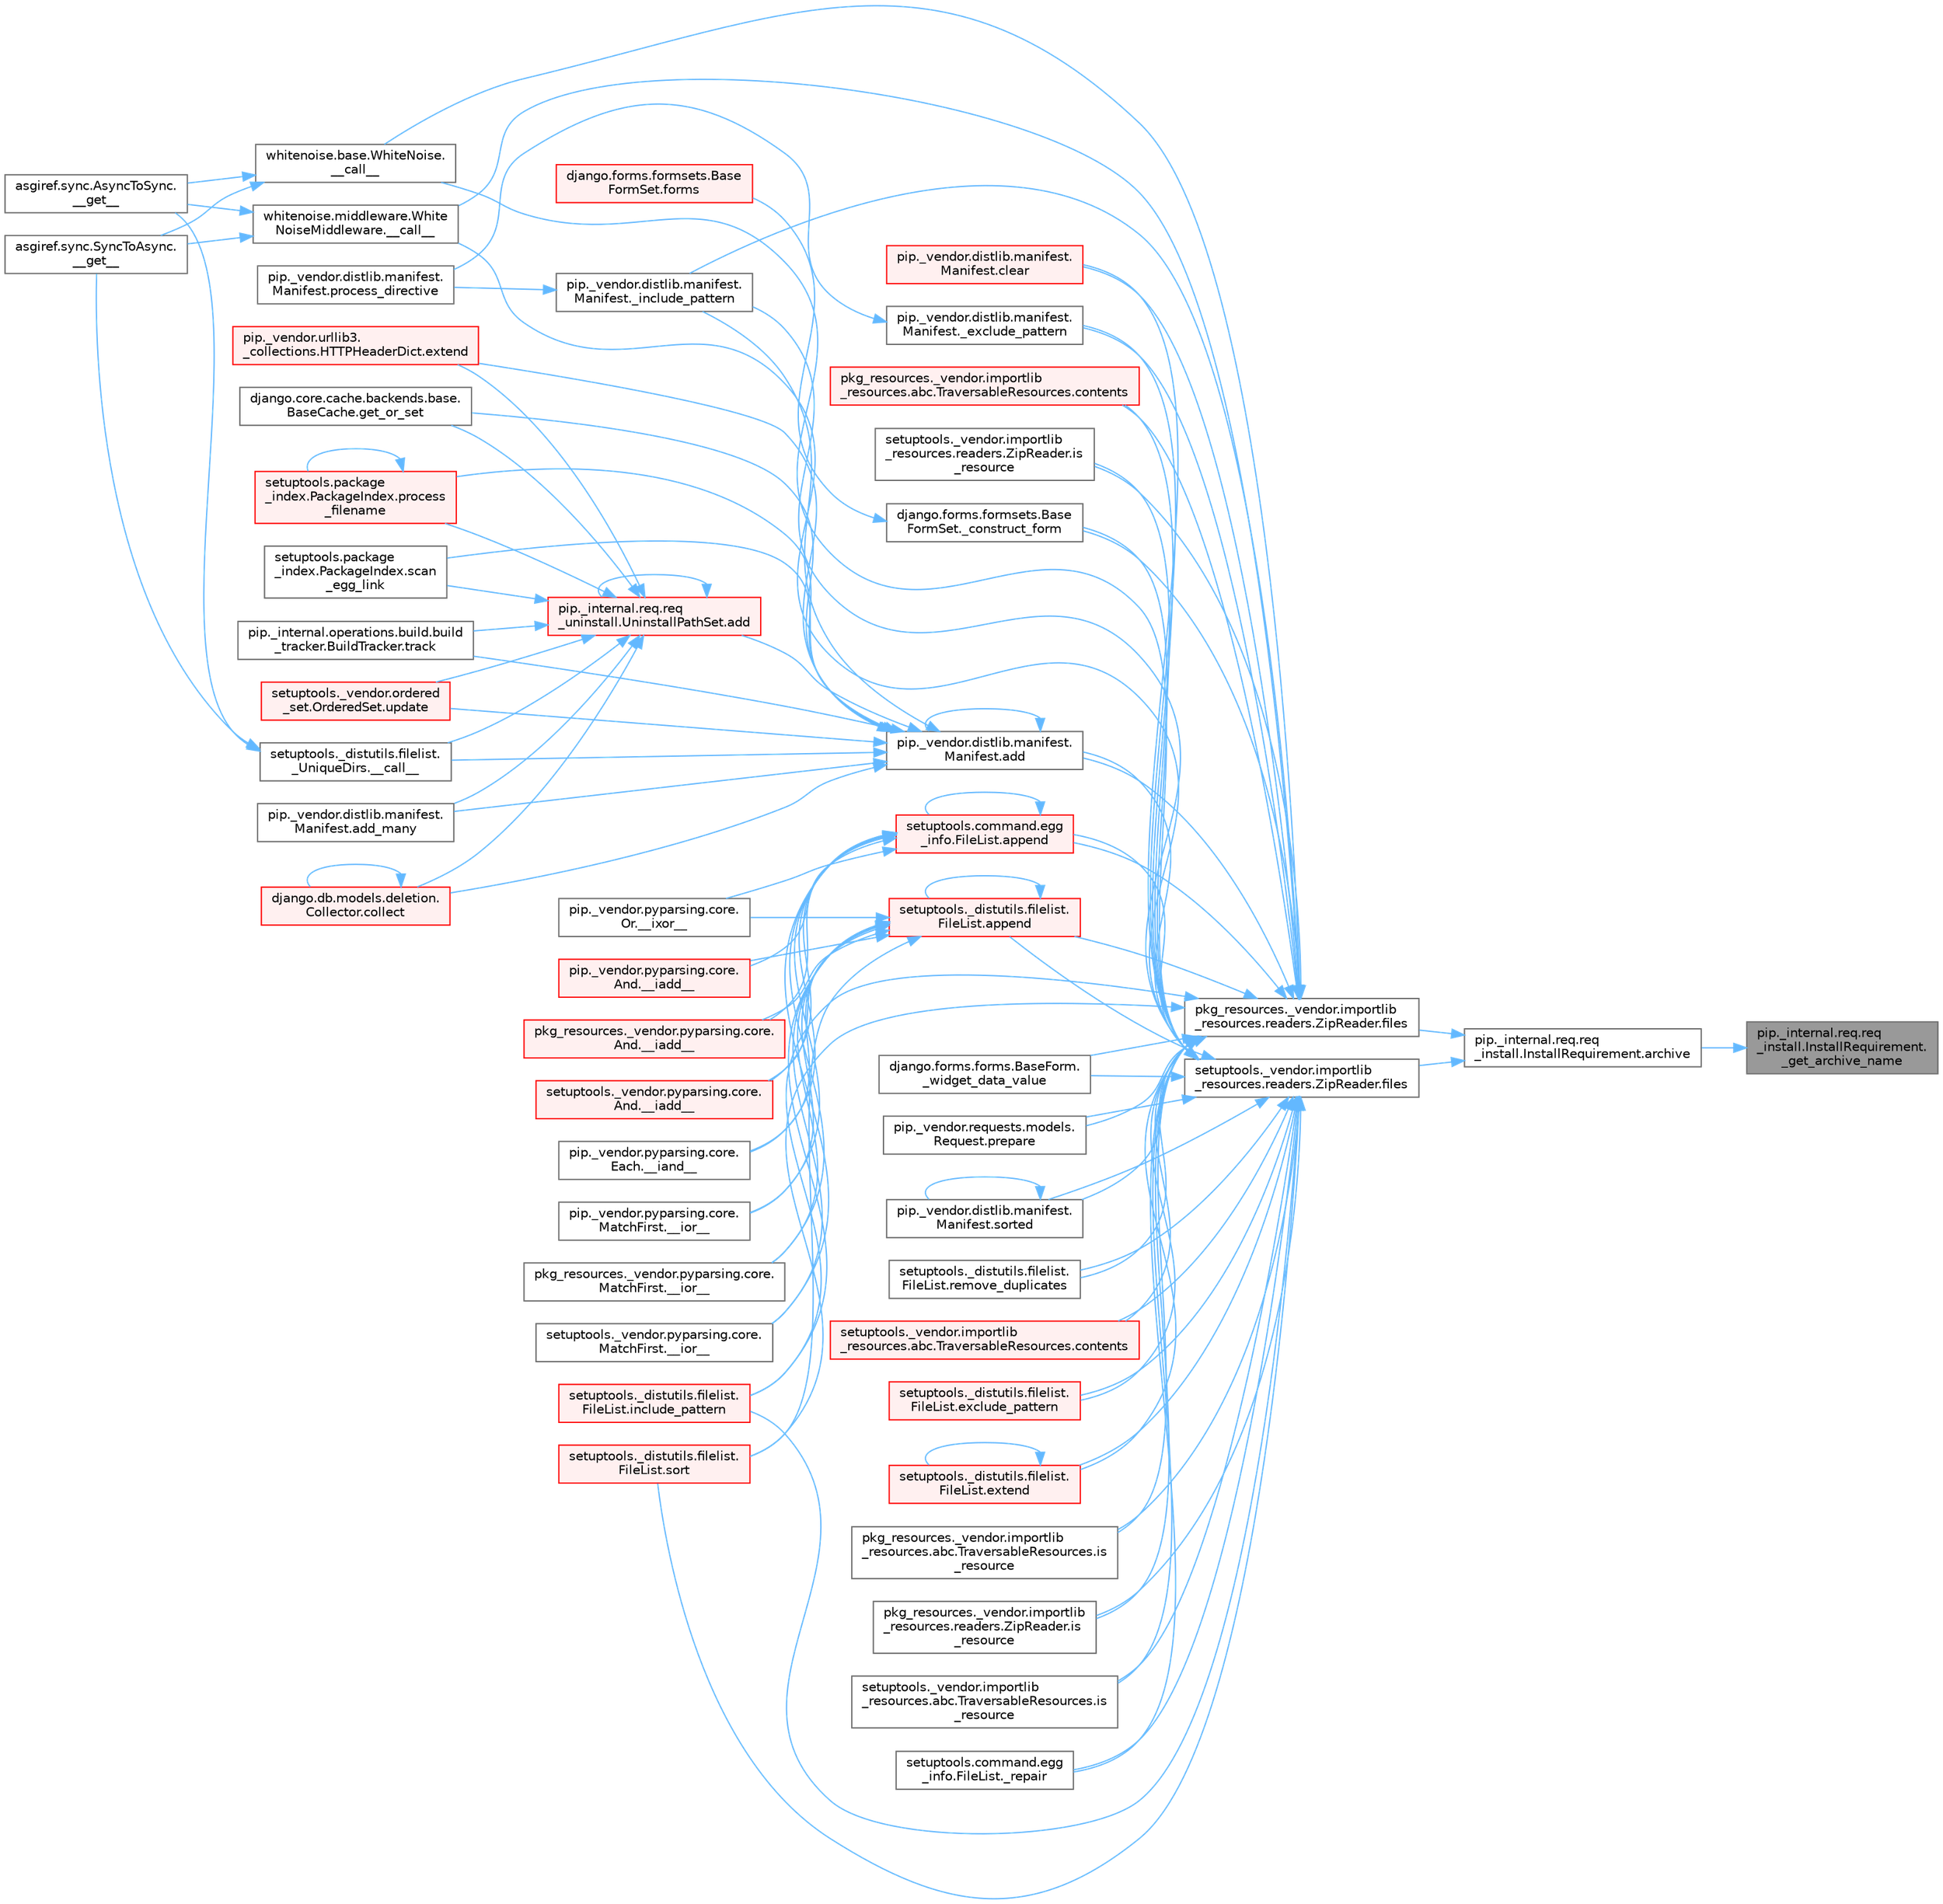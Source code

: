digraph "pip._internal.req.req_install.InstallRequirement._get_archive_name"
{
 // LATEX_PDF_SIZE
  bgcolor="transparent";
  edge [fontname=Helvetica,fontsize=10,labelfontname=Helvetica,labelfontsize=10];
  node [fontname=Helvetica,fontsize=10,shape=box,height=0.2,width=0.4];
  rankdir="RL";
  Node1 [id="Node000001",label="pip._internal.req.req\l_install.InstallRequirement.\l_get_archive_name",height=0.2,width=0.4,color="gray40", fillcolor="grey60", style="filled", fontcolor="black",tooltip=" "];
  Node1 -> Node2 [id="edge1_Node000001_Node000002",dir="back",color="steelblue1",style="solid",tooltip=" "];
  Node2 [id="Node000002",label="pip._internal.req.req\l_install.InstallRequirement.archive",height=0.2,width=0.4,color="grey40", fillcolor="white", style="filled",URL="$classpip_1_1__internal_1_1req_1_1req__install_1_1_install_requirement.html#aef2764402e45a5e5555e22d5965f1350",tooltip=" "];
  Node2 -> Node3 [id="edge2_Node000002_Node000003",dir="back",color="steelblue1",style="solid",tooltip=" "];
  Node3 [id="Node000003",label="pkg_resources._vendor.importlib\l_resources.readers.ZipReader.files",height=0.2,width=0.4,color="grey40", fillcolor="white", style="filled",URL="$classpkg__resources_1_1__vendor_1_1importlib__resources_1_1readers_1_1_zip_reader.html#a7d9335bea71d3023a14cdc45ca26157d",tooltip=" "];
  Node3 -> Node4 [id="edge3_Node000003_Node000004",dir="back",color="steelblue1",style="solid",tooltip=" "];
  Node4 [id="Node000004",label="whitenoise.base.WhiteNoise.\l__call__",height=0.2,width=0.4,color="grey40", fillcolor="white", style="filled",URL="$classwhitenoise_1_1base_1_1_white_noise.html#ab69ed09639e4ade9a92277a9b899da68",tooltip=" "];
  Node4 -> Node5 [id="edge4_Node000004_Node000005",dir="back",color="steelblue1",style="solid",tooltip=" "];
  Node5 [id="Node000005",label="asgiref.sync.AsyncToSync.\l__get__",height=0.2,width=0.4,color="grey40", fillcolor="white", style="filled",URL="$classasgiref_1_1sync_1_1_async_to_sync.html#a23e9ef7a73da98dad9e3f4e65846969b",tooltip=" "];
  Node4 -> Node6 [id="edge5_Node000004_Node000006",dir="back",color="steelblue1",style="solid",tooltip=" "];
  Node6 [id="Node000006",label="asgiref.sync.SyncToAsync.\l__get__",height=0.2,width=0.4,color="grey40", fillcolor="white", style="filled",URL="$classasgiref_1_1sync_1_1_sync_to_async.html#aebdfbe3f01079a529fd2f39810597381",tooltip=" "];
  Node3 -> Node7 [id="edge6_Node000003_Node000007",dir="back",color="steelblue1",style="solid",tooltip=" "];
  Node7 [id="Node000007",label="whitenoise.middleware.White\lNoiseMiddleware.__call__",height=0.2,width=0.4,color="grey40", fillcolor="white", style="filled",URL="$classwhitenoise_1_1middleware_1_1_white_noise_middleware.html#aa3f80045431a706769634ee0fc6ca9d1",tooltip=" "];
  Node7 -> Node5 [id="edge7_Node000007_Node000005",dir="back",color="steelblue1",style="solid",tooltip=" "];
  Node7 -> Node6 [id="edge8_Node000007_Node000006",dir="back",color="steelblue1",style="solid",tooltip=" "];
  Node3 -> Node8 [id="edge9_Node000003_Node000008",dir="back",color="steelblue1",style="solid",tooltip=" "];
  Node8 [id="Node000008",label="django.forms.formsets.Base\lFormSet._construct_form",height=0.2,width=0.4,color="grey40", fillcolor="white", style="filled",URL="$classdjango_1_1forms_1_1formsets_1_1_base_form_set.html#a4a92b0779a5f5964325e73f9c8521fe8",tooltip=" "];
  Node8 -> Node9 [id="edge10_Node000008_Node000009",dir="back",color="steelblue1",style="solid",tooltip=" "];
  Node9 [id="Node000009",label="django.forms.formsets.Base\lFormSet.forms",height=0.2,width=0.4,color="red", fillcolor="#FFF0F0", style="filled",URL="$classdjango_1_1forms_1_1formsets_1_1_base_form_set.html#a398234150267aa3c6dceaa20a7a507f1",tooltip=" "];
  Node3 -> Node819 [id="edge11_Node000003_Node000819",dir="back",color="steelblue1",style="solid",tooltip=" "];
  Node819 [id="Node000819",label="pip._vendor.distlib.manifest.\lManifest._exclude_pattern",height=0.2,width=0.4,color="grey40", fillcolor="white", style="filled",URL="$classpip_1_1__vendor_1_1distlib_1_1manifest_1_1_manifest.html#a4bd92bd408c6f080795a5c18bb2c6030",tooltip=" "];
  Node819 -> Node820 [id="edge12_Node000819_Node000820",dir="back",color="steelblue1",style="solid",tooltip=" "];
  Node820 [id="Node000820",label="pip._vendor.distlib.manifest.\lManifest.process_directive",height=0.2,width=0.4,color="grey40", fillcolor="white", style="filled",URL="$classpip_1_1__vendor_1_1distlib_1_1manifest_1_1_manifest.html#a9f44d6d6f47fad2d4fa9d780039d56da",tooltip=" "];
  Node3 -> Node821 [id="edge13_Node000003_Node000821",dir="back",color="steelblue1",style="solid",tooltip=" "];
  Node821 [id="Node000821",label="pip._vendor.distlib.manifest.\lManifest._include_pattern",height=0.2,width=0.4,color="grey40", fillcolor="white", style="filled",URL="$classpip_1_1__vendor_1_1distlib_1_1manifest_1_1_manifest.html#a4599dc42a99e1cee1644e6b2d97e7103",tooltip=" "];
  Node821 -> Node820 [id="edge14_Node000821_Node000820",dir="back",color="steelblue1",style="solid",tooltip=" "];
  Node3 -> Node822 [id="edge15_Node000003_Node000822",dir="back",color="steelblue1",style="solid",tooltip=" "];
  Node822 [id="Node000822",label="setuptools.command.egg\l_info.FileList._repair",height=0.2,width=0.4,color="grey40", fillcolor="white", style="filled",URL="$classsetuptools_1_1command_1_1egg__info_1_1_file_list.html#a2661dc70c72673701e1b6740b9cecc1e",tooltip=" "];
  Node3 -> Node109 [id="edge16_Node000003_Node000109",dir="back",color="steelblue1",style="solid",tooltip=" "];
  Node109 [id="Node000109",label="django.forms.forms.BaseForm.\l_widget_data_value",height=0.2,width=0.4,color="grey40", fillcolor="white", style="filled",URL="$classdjango_1_1forms_1_1forms_1_1_base_form.html#a237e69a267c76deaa1f2bb226b221391",tooltip=" "];
  Node3 -> Node823 [id="edge17_Node000003_Node000823",dir="back",color="steelblue1",style="solid",tooltip=" "];
  Node823 [id="Node000823",label="pip._vendor.distlib.manifest.\lManifest.add",height=0.2,width=0.4,color="grey40", fillcolor="white", style="filled",URL="$classpip_1_1__vendor_1_1distlib_1_1manifest_1_1_manifest.html#aae84ea0f83bcc2cbb7d5a31fc767120f",tooltip=" "];
  Node823 -> Node114 [id="edge18_Node000823_Node000114",dir="back",color="steelblue1",style="solid",tooltip=" "];
  Node114 [id="Node000114",label="setuptools._distutils.filelist.\l_UniqueDirs.__call__",height=0.2,width=0.4,color="grey40", fillcolor="white", style="filled",URL="$classsetuptools_1_1__distutils_1_1filelist_1_1___unique_dirs.html#ae93f93be227a359a5acb33f43588be38",tooltip=" "];
  Node114 -> Node5 [id="edge19_Node000114_Node000005",dir="back",color="steelblue1",style="solid",tooltip=" "];
  Node114 -> Node6 [id="edge20_Node000114_Node000006",dir="back",color="steelblue1",style="solid",tooltip=" "];
  Node823 -> Node821 [id="edge21_Node000823_Node000821",dir="back",color="steelblue1",style="solid",tooltip=" "];
  Node823 -> Node115 [id="edge22_Node000823_Node000115",dir="back",color="steelblue1",style="solid",tooltip=" "];
  Node115 [id="Node000115",label="pip._internal.req.req\l_uninstall.UninstallPathSet.add",height=0.2,width=0.4,color="red", fillcolor="#FFF0F0", style="filled",URL="$classpip_1_1__internal_1_1req_1_1req__uninstall_1_1_uninstall_path_set.html#ad34a919f45b9c89e6b0d59ec0d24ba4c",tooltip=" "];
  Node115 -> Node114 [id="edge23_Node000115_Node000114",dir="back",color="steelblue1",style="solid",tooltip=" "];
  Node115 -> Node115 [id="edge24_Node000115_Node000115",dir="back",color="steelblue1",style="solid",tooltip=" "];
  Node115 -> Node116 [id="edge25_Node000115_Node000116",dir="back",color="steelblue1",style="solid",tooltip=" "];
  Node116 [id="Node000116",label="pip._vendor.distlib.manifest.\lManifest.add_many",height=0.2,width=0.4,color="grey40", fillcolor="white", style="filled",URL="$classpip_1_1__vendor_1_1distlib_1_1manifest_1_1_manifest.html#aedd3a1430fdbbc656b0c203b798ad944",tooltip=" "];
  Node115 -> Node118 [id="edge26_Node000115_Node000118",dir="back",color="steelblue1",style="solid",tooltip=" "];
  Node118 [id="Node000118",label="django.db.models.deletion.\lCollector.collect",height=0.2,width=0.4,color="red", fillcolor="#FFF0F0", style="filled",URL="$classdjango_1_1db_1_1models_1_1deletion_1_1_collector.html#ae6d2a061dcb129755a51ced6ab45edad",tooltip=" "];
  Node118 -> Node118 [id="edge27_Node000118_Node000118",dir="back",color="steelblue1",style="solid",tooltip=" "];
  Node115 -> Node283 [id="edge28_Node000115_Node000283",dir="back",color="steelblue1",style="solid",tooltip=" "];
  Node283 [id="Node000283",label="pip._vendor.urllib3.\l_collections.HTTPHeaderDict.extend",height=0.2,width=0.4,color="red", fillcolor="#FFF0F0", style="filled",URL="$classpip_1_1__vendor_1_1urllib3_1_1__collections_1_1_h_t_t_p_header_dict.html#a2e1d7729c6ade1c90e37914063295d1f",tooltip=" "];
  Node115 -> Node720 [id="edge29_Node000115_Node000720",dir="back",color="steelblue1",style="solid",tooltip=" "];
  Node720 [id="Node000720",label="django.core.cache.backends.base.\lBaseCache.get_or_set",height=0.2,width=0.4,color="grey40", fillcolor="white", style="filled",URL="$classdjango_1_1core_1_1cache_1_1backends_1_1base_1_1_base_cache.html#ac478d532b4c2b74987f49ff8291e5343",tooltip=" "];
  Node115 -> Node721 [id="edge30_Node000115_Node000721",dir="back",color="steelblue1",style="solid",tooltip=" "];
  Node721 [id="Node000721",label="setuptools.package\l_index.PackageIndex.process\l_filename",height=0.2,width=0.4,color="red", fillcolor="#FFF0F0", style="filled",URL="$classsetuptools_1_1package__index_1_1_package_index.html#ab04da07ff3d457892f53ca1e671514cc",tooltip=" "];
  Node721 -> Node721 [id="edge31_Node000721_Node000721",dir="back",color="steelblue1",style="solid",tooltip=" "];
  Node115 -> Node730 [id="edge32_Node000115_Node000730",dir="back",color="steelblue1",style="solid",tooltip=" "];
  Node730 [id="Node000730",label="setuptools.package\l_index.PackageIndex.scan\l_egg_link",height=0.2,width=0.4,color="grey40", fillcolor="white", style="filled",URL="$classsetuptools_1_1package__index_1_1_package_index.html#a96dd6026fe8fc64412e12229e6188bc6",tooltip=" "];
  Node115 -> Node731 [id="edge33_Node000115_Node000731",dir="back",color="steelblue1",style="solid",tooltip=" "];
  Node731 [id="Node000731",label="pip._internal.operations.build.build\l_tracker.BuildTracker.track",height=0.2,width=0.4,color="grey40", fillcolor="white", style="filled",URL="$classpip_1_1__internal_1_1operations_1_1build_1_1build__tracker_1_1_build_tracker.html#a394d42a69664a5949488bfdfa79a8a1d",tooltip=" "];
  Node115 -> Node732 [id="edge34_Node000115_Node000732",dir="back",color="steelblue1",style="solid",tooltip=" "];
  Node732 [id="Node000732",label="setuptools._vendor.ordered\l_set.OrderedSet.update",height=0.2,width=0.4,color="red", fillcolor="#FFF0F0", style="filled",URL="$classsetuptools_1_1__vendor_1_1ordered__set_1_1_ordered_set.html#ad65452f0c741c86dce23bcba0a55c04e",tooltip=" "];
  Node823 -> Node823 [id="edge35_Node000823_Node000823",dir="back",color="steelblue1",style="solid",tooltip=" "];
  Node823 -> Node116 [id="edge36_Node000823_Node000116",dir="back",color="steelblue1",style="solid",tooltip=" "];
  Node823 -> Node118 [id="edge37_Node000823_Node000118",dir="back",color="steelblue1",style="solid",tooltip=" "];
  Node823 -> Node283 [id="edge38_Node000823_Node000283",dir="back",color="steelblue1",style="solid",tooltip=" "];
  Node823 -> Node720 [id="edge39_Node000823_Node000720",dir="back",color="steelblue1",style="solid",tooltip=" "];
  Node823 -> Node721 [id="edge40_Node000823_Node000721",dir="back",color="steelblue1",style="solid",tooltip=" "];
  Node823 -> Node730 [id="edge41_Node000823_Node000730",dir="back",color="steelblue1",style="solid",tooltip=" "];
  Node823 -> Node731 [id="edge42_Node000823_Node000731",dir="back",color="steelblue1",style="solid",tooltip=" "];
  Node823 -> Node732 [id="edge43_Node000823_Node000732",dir="back",color="steelblue1",style="solid",tooltip=" "];
  Node3 -> Node824 [id="edge44_Node000003_Node000824",dir="back",color="steelblue1",style="solid",tooltip=" "];
  Node824 [id="Node000824",label="setuptools._distutils.filelist.\lFileList.append",height=0.2,width=0.4,color="red", fillcolor="#FFF0F0", style="filled",URL="$classsetuptools_1_1__distutils_1_1filelist_1_1_file_list.html#aa9ee6398f54c690ec1af5df79fb1fbac",tooltip=" "];
  Node824 -> Node825 [id="edge45_Node000824_Node000825",dir="back",color="steelblue1",style="solid",tooltip=" "];
  Node825 [id="Node000825",label="pip._vendor.pyparsing.core.\lAnd.__iadd__",height=0.2,width=0.4,color="red", fillcolor="#FFF0F0", style="filled",URL="$classpip_1_1__vendor_1_1pyparsing_1_1core_1_1_and.html#a95acc8d227938acc37737c38dedc21ae",tooltip=" "];
  Node824 -> Node829 [id="edge46_Node000824_Node000829",dir="back",color="steelblue1",style="solid",tooltip=" "];
  Node829 [id="Node000829",label="pkg_resources._vendor.pyparsing.core.\lAnd.__iadd__",height=0.2,width=0.4,color="red", fillcolor="#FFF0F0", style="filled",URL="$classpkg__resources_1_1__vendor_1_1pyparsing_1_1core_1_1_and.html#a3518d567360a52cd23673c05d57da5ec",tooltip=" "];
  Node824 -> Node830 [id="edge47_Node000824_Node000830",dir="back",color="steelblue1",style="solid",tooltip=" "];
  Node830 [id="Node000830",label="setuptools._vendor.pyparsing.core.\lAnd.__iadd__",height=0.2,width=0.4,color="red", fillcolor="#FFF0F0", style="filled",URL="$classsetuptools_1_1__vendor_1_1pyparsing_1_1core_1_1_and.html#ae5d5acd18921d1ec46dfdb9ab9dd9a79",tooltip=" "];
  Node824 -> Node831 [id="edge48_Node000824_Node000831",dir="back",color="steelblue1",style="solid",tooltip=" "];
  Node831 [id="Node000831",label="pip._vendor.pyparsing.core.\lEach.__iand__",height=0.2,width=0.4,color="grey40", fillcolor="white", style="filled",URL="$classpip_1_1__vendor_1_1pyparsing_1_1core_1_1_each.html#a1d27b3e9e2bc5b807febd382a9439497",tooltip=" "];
  Node824 -> Node832 [id="edge49_Node000824_Node000832",dir="back",color="steelblue1",style="solid",tooltip=" "];
  Node832 [id="Node000832",label="pip._vendor.pyparsing.core.\lMatchFirst.__ior__",height=0.2,width=0.4,color="grey40", fillcolor="white", style="filled",URL="$classpip_1_1__vendor_1_1pyparsing_1_1core_1_1_match_first.html#ad0838e82fc3e9833a6c81c7a63e030d9",tooltip=" "];
  Node824 -> Node833 [id="edge50_Node000824_Node000833",dir="back",color="steelblue1",style="solid",tooltip=" "];
  Node833 [id="Node000833",label="pkg_resources._vendor.pyparsing.core.\lMatchFirst.__ior__",height=0.2,width=0.4,color="grey40", fillcolor="white", style="filled",URL="$classpkg__resources_1_1__vendor_1_1pyparsing_1_1core_1_1_match_first.html#a58dab88aff8bd3218094f602fbc265f7",tooltip=" "];
  Node824 -> Node834 [id="edge51_Node000824_Node000834",dir="back",color="steelblue1",style="solid",tooltip=" "];
  Node834 [id="Node000834",label="setuptools._vendor.pyparsing.core.\lMatchFirst.__ior__",height=0.2,width=0.4,color="grey40", fillcolor="white", style="filled",URL="$classsetuptools_1_1__vendor_1_1pyparsing_1_1core_1_1_match_first.html#a52ca6c6dcade163b72b05e8a4be07986",tooltip=" "];
  Node824 -> Node835 [id="edge52_Node000824_Node000835",dir="back",color="steelblue1",style="solid",tooltip=" "];
  Node835 [id="Node000835",label="pip._vendor.pyparsing.core.\lOr.__ixor__",height=0.2,width=0.4,color="grey40", fillcolor="white", style="filled",URL="$classpip_1_1__vendor_1_1pyparsing_1_1core_1_1_or.html#a3e25cc44ee800ddd31da17c2aba1439c",tooltip=" "];
  Node824 -> Node824 [id="edge53_Node000824_Node000824",dir="back",color="steelblue1",style="solid",tooltip=" "];
  Node824 -> Node850 [id="edge54_Node000824_Node000850",dir="back",color="steelblue1",style="solid",tooltip=" "];
  Node850 [id="Node000850",label="setuptools._distutils.filelist.\lFileList.include_pattern",height=0.2,width=0.4,color="red", fillcolor="#FFF0F0", style="filled",URL="$classsetuptools_1_1__distutils_1_1filelist_1_1_file_list.html#ae9fe5a8142554ed017ad8c30fec0013d",tooltip=" "];
  Node824 -> Node853 [id="edge55_Node000824_Node000853",dir="back",color="steelblue1",style="solid",tooltip=" "];
  Node853 [id="Node000853",label="setuptools._distutils.filelist.\lFileList.sort",height=0.2,width=0.4,color="red", fillcolor="#FFF0F0", style="filled",URL="$classsetuptools_1_1__distutils_1_1filelist_1_1_file_list.html#a22aca338a56171f45d6a8f9e7abe6498",tooltip=" "];
  Node3 -> Node2101 [id="edge56_Node000003_Node002101",dir="back",color="steelblue1",style="solid",tooltip=" "];
  Node2101 [id="Node002101",label="setuptools.command.egg\l_info.FileList.append",height=0.2,width=0.4,color="red", fillcolor="#FFF0F0", style="filled",URL="$classsetuptools_1_1command_1_1egg__info_1_1_file_list.html#a824a1cbf2a36d3079c6f24506056cf44",tooltip=" "];
  Node2101 -> Node825 [id="edge57_Node002101_Node000825",dir="back",color="steelblue1",style="solid",tooltip=" "];
  Node2101 -> Node829 [id="edge58_Node002101_Node000829",dir="back",color="steelblue1",style="solid",tooltip=" "];
  Node2101 -> Node830 [id="edge59_Node002101_Node000830",dir="back",color="steelblue1",style="solid",tooltip=" "];
  Node2101 -> Node831 [id="edge60_Node002101_Node000831",dir="back",color="steelblue1",style="solid",tooltip=" "];
  Node2101 -> Node832 [id="edge61_Node002101_Node000832",dir="back",color="steelblue1",style="solid",tooltip=" "];
  Node2101 -> Node833 [id="edge62_Node002101_Node000833",dir="back",color="steelblue1",style="solid",tooltip=" "];
  Node2101 -> Node834 [id="edge63_Node002101_Node000834",dir="back",color="steelblue1",style="solid",tooltip=" "];
  Node2101 -> Node835 [id="edge64_Node002101_Node000835",dir="back",color="steelblue1",style="solid",tooltip=" "];
  Node2101 -> Node2101 [id="edge65_Node002101_Node002101",dir="back",color="steelblue1",style="solid",tooltip=" "];
  Node3 -> Node2102 [id="edge66_Node000003_Node002102",dir="back",color="steelblue1",style="solid",tooltip=" "];
  Node2102 [id="Node002102",label="pip._vendor.distlib.manifest.\lManifest.clear",height=0.2,width=0.4,color="red", fillcolor="#FFF0F0", style="filled",URL="$classpip_1_1__vendor_1_1distlib_1_1manifest_1_1_manifest.html#a415875ee7b2fe97d61f871a97e4ca891",tooltip=" "];
  Node3 -> Node2103 [id="edge67_Node000003_Node002103",dir="back",color="steelblue1",style="solid",tooltip=" "];
  Node2103 [id="Node002103",label="pkg_resources._vendor.importlib\l_resources.abc.TraversableResources.contents",height=0.2,width=0.4,color="red", fillcolor="#FFF0F0", style="filled",URL="$classpkg__resources_1_1__vendor_1_1importlib__resources_1_1abc_1_1_traversable_resources.html#a4c7bc89bdda181437b356630cc15d1af",tooltip=" "];
  Node3 -> Node2106 [id="edge68_Node000003_Node002106",dir="back",color="steelblue1",style="solid",tooltip=" "];
  Node2106 [id="Node002106",label="setuptools._vendor.importlib\l_resources.abc.TraversableResources.contents",height=0.2,width=0.4,color="red", fillcolor="#FFF0F0", style="filled",URL="$classsetuptools_1_1__vendor_1_1importlib__resources_1_1abc_1_1_traversable_resources.html#a2a1d7f62d641d51c6eec626045ff3b7a",tooltip=" "];
  Node3 -> Node2107 [id="edge69_Node000003_Node002107",dir="back",color="steelblue1",style="solid",tooltip=" "];
  Node2107 [id="Node002107",label="setuptools._distutils.filelist.\lFileList.exclude_pattern",height=0.2,width=0.4,color="red", fillcolor="#FFF0F0", style="filled",URL="$classsetuptools_1_1__distutils_1_1filelist_1_1_file_list.html#aff56d4a96467b8946dbe075f15525723",tooltip=" "];
  Node3 -> Node2108 [id="edge70_Node000003_Node002108",dir="back",color="steelblue1",style="solid",tooltip=" "];
  Node2108 [id="Node002108",label="setuptools._distutils.filelist.\lFileList.extend",height=0.2,width=0.4,color="red", fillcolor="#FFF0F0", style="filled",URL="$classsetuptools_1_1__distutils_1_1filelist_1_1_file_list.html#afbb5d33eba4b305a48c0864d954956a4",tooltip=" "];
  Node2108 -> Node2108 [id="edge71_Node002108_Node002108",dir="back",color="steelblue1",style="solid",tooltip=" "];
  Node3 -> Node850 [id="edge72_Node000003_Node000850",dir="back",color="steelblue1",style="solid",tooltip=" "];
  Node3 -> Node2109 [id="edge73_Node000003_Node002109",dir="back",color="steelblue1",style="solid",tooltip=" "];
  Node2109 [id="Node002109",label="pkg_resources._vendor.importlib\l_resources.abc.TraversableResources.is\l_resource",height=0.2,width=0.4,color="grey40", fillcolor="white", style="filled",URL="$classpkg__resources_1_1__vendor_1_1importlib__resources_1_1abc_1_1_traversable_resources.html#a789d062cffab3aec616ee597e9f20158",tooltip=" "];
  Node3 -> Node2110 [id="edge74_Node000003_Node002110",dir="back",color="steelblue1",style="solid",tooltip=" "];
  Node2110 [id="Node002110",label="pkg_resources._vendor.importlib\l_resources.readers.ZipReader.is\l_resource",height=0.2,width=0.4,color="grey40", fillcolor="white", style="filled",URL="$classpkg__resources_1_1__vendor_1_1importlib__resources_1_1readers_1_1_zip_reader.html#ad9dd30a99935c571aea05020f936547d",tooltip=" "];
  Node3 -> Node2111 [id="edge75_Node000003_Node002111",dir="back",color="steelblue1",style="solid",tooltip=" "];
  Node2111 [id="Node002111",label="setuptools._vendor.importlib\l_resources.abc.TraversableResources.is\l_resource",height=0.2,width=0.4,color="grey40", fillcolor="white", style="filled",URL="$classsetuptools_1_1__vendor_1_1importlib__resources_1_1abc_1_1_traversable_resources.html#a14d5a3f5d5a3a453bf69683df8c3f6f6",tooltip=" "];
  Node3 -> Node2112 [id="edge76_Node000003_Node002112",dir="back",color="steelblue1",style="solid",tooltip=" "];
  Node2112 [id="Node002112",label="setuptools._vendor.importlib\l_resources.readers.ZipReader.is\l_resource",height=0.2,width=0.4,color="grey40", fillcolor="white", style="filled",URL="$classsetuptools_1_1__vendor_1_1importlib__resources_1_1readers_1_1_zip_reader.html#af50ce280fd2952069d47a7bc7670d7e1",tooltip=" "];
  Node3 -> Node1394 [id="edge77_Node000003_Node001394",dir="back",color="steelblue1",style="solid",tooltip=" "];
  Node1394 [id="Node001394",label="pip._vendor.requests.models.\lRequest.prepare",height=0.2,width=0.4,color="grey40", fillcolor="white", style="filled",URL="$classpip_1_1__vendor_1_1requests_1_1models_1_1_request.html#a521f9d64b1ea263abc8fb0c3f957b2ab",tooltip=" "];
  Node3 -> Node2113 [id="edge78_Node000003_Node002113",dir="back",color="steelblue1",style="solid",tooltip=" "];
  Node2113 [id="Node002113",label="setuptools._distutils.filelist.\lFileList.remove_duplicates",height=0.2,width=0.4,color="grey40", fillcolor="white", style="filled",URL="$classsetuptools_1_1__distutils_1_1filelist_1_1_file_list.html#a52bd4da0e3a5199cbc6b921965cef2d3",tooltip=" "];
  Node3 -> Node853 [id="edge79_Node000003_Node000853",dir="back",color="steelblue1",style="solid",tooltip=" "];
  Node3 -> Node2114 [id="edge80_Node000003_Node002114",dir="back",color="steelblue1",style="solid",tooltip=" "];
  Node2114 [id="Node002114",label="pip._vendor.distlib.manifest.\lManifest.sorted",height=0.2,width=0.4,color="grey40", fillcolor="white", style="filled",URL="$classpip_1_1__vendor_1_1distlib_1_1manifest_1_1_manifest.html#a5d52796ec0da0284e13756b60934b972",tooltip=" "];
  Node2114 -> Node2114 [id="edge81_Node002114_Node002114",dir="back",color="steelblue1",style="solid",tooltip=" "];
  Node2 -> Node3178 [id="edge82_Node000002_Node003178",dir="back",color="steelblue1",style="solid",tooltip=" "];
  Node3178 [id="Node003178",label="setuptools._vendor.importlib\l_resources.readers.ZipReader.files",height=0.2,width=0.4,color="grey40", fillcolor="white", style="filled",URL="$classsetuptools_1_1__vendor_1_1importlib__resources_1_1readers_1_1_zip_reader.html#ac310114936b6978f32944f3845ee32ed",tooltip=" "];
  Node3178 -> Node4 [id="edge83_Node003178_Node000004",dir="back",color="steelblue1",style="solid",tooltip=" "];
  Node3178 -> Node7 [id="edge84_Node003178_Node000007",dir="back",color="steelblue1",style="solid",tooltip=" "];
  Node3178 -> Node8 [id="edge85_Node003178_Node000008",dir="back",color="steelblue1",style="solid",tooltip=" "];
  Node3178 -> Node819 [id="edge86_Node003178_Node000819",dir="back",color="steelblue1",style="solid",tooltip=" "];
  Node3178 -> Node821 [id="edge87_Node003178_Node000821",dir="back",color="steelblue1",style="solid",tooltip=" "];
  Node3178 -> Node822 [id="edge88_Node003178_Node000822",dir="back",color="steelblue1",style="solid",tooltip=" "];
  Node3178 -> Node109 [id="edge89_Node003178_Node000109",dir="back",color="steelblue1",style="solid",tooltip=" "];
  Node3178 -> Node823 [id="edge90_Node003178_Node000823",dir="back",color="steelblue1",style="solid",tooltip=" "];
  Node3178 -> Node824 [id="edge91_Node003178_Node000824",dir="back",color="steelblue1",style="solid",tooltip=" "];
  Node3178 -> Node2101 [id="edge92_Node003178_Node002101",dir="back",color="steelblue1",style="solid",tooltip=" "];
  Node3178 -> Node2102 [id="edge93_Node003178_Node002102",dir="back",color="steelblue1",style="solid",tooltip=" "];
  Node3178 -> Node2103 [id="edge94_Node003178_Node002103",dir="back",color="steelblue1",style="solid",tooltip=" "];
  Node3178 -> Node2106 [id="edge95_Node003178_Node002106",dir="back",color="steelblue1",style="solid",tooltip=" "];
  Node3178 -> Node2107 [id="edge96_Node003178_Node002107",dir="back",color="steelblue1",style="solid",tooltip=" "];
  Node3178 -> Node2108 [id="edge97_Node003178_Node002108",dir="back",color="steelblue1",style="solid",tooltip=" "];
  Node3178 -> Node850 [id="edge98_Node003178_Node000850",dir="back",color="steelblue1",style="solid",tooltip=" "];
  Node3178 -> Node2109 [id="edge99_Node003178_Node002109",dir="back",color="steelblue1",style="solid",tooltip=" "];
  Node3178 -> Node2110 [id="edge100_Node003178_Node002110",dir="back",color="steelblue1",style="solid",tooltip=" "];
  Node3178 -> Node2111 [id="edge101_Node003178_Node002111",dir="back",color="steelblue1",style="solid",tooltip=" "];
  Node3178 -> Node2112 [id="edge102_Node003178_Node002112",dir="back",color="steelblue1",style="solid",tooltip=" "];
  Node3178 -> Node1394 [id="edge103_Node003178_Node001394",dir="back",color="steelblue1",style="solid",tooltip=" "];
  Node3178 -> Node2113 [id="edge104_Node003178_Node002113",dir="back",color="steelblue1",style="solid",tooltip=" "];
  Node3178 -> Node853 [id="edge105_Node003178_Node000853",dir="back",color="steelblue1",style="solid",tooltip=" "];
  Node3178 -> Node2114 [id="edge106_Node003178_Node002114",dir="back",color="steelblue1",style="solid",tooltip=" "];
}
